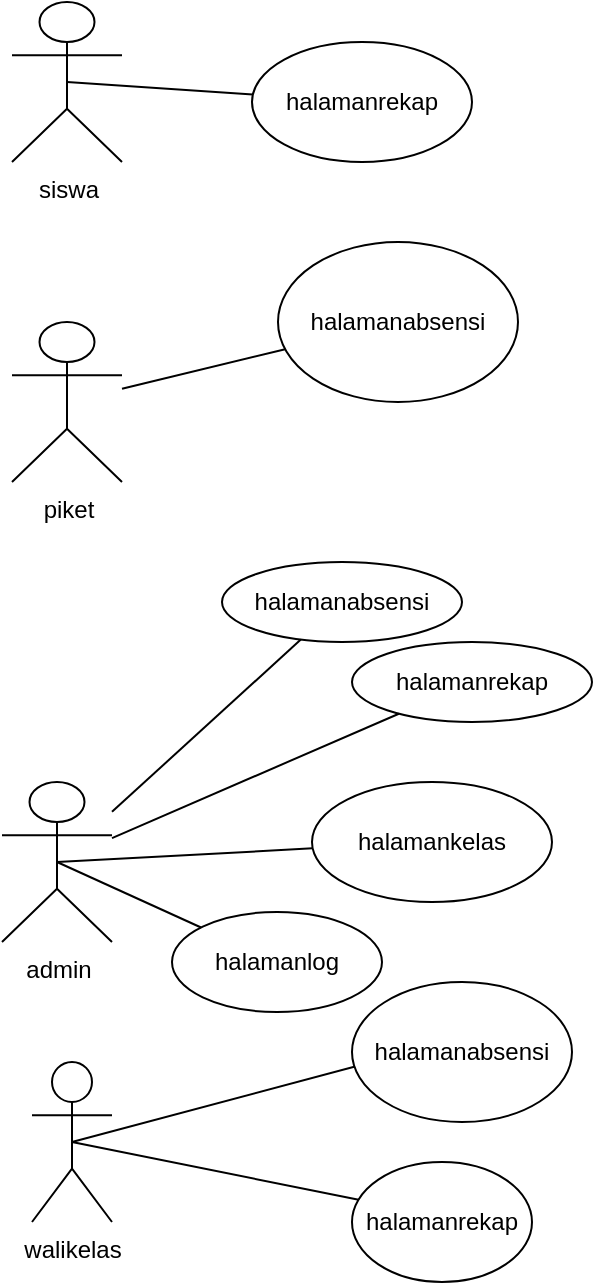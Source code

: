 <mxfile version="11.0.0" type="google"><diagram id="mX_FUYQxQI0RkbcpZilY" name="Page-1"><mxGraphModel dx="2300" dy="645" grid="1" gridSize="10" guides="1" tooltips="1" connect="1" arrows="1" fold="1" page="1" pageScale="1" pageWidth="850" pageHeight="1100" math="0" shadow="0"><root><mxCell id="0"/><mxCell id="1" parent="0"/><mxCell id="VLLEnivRFFXN3H0F2uU9-1" value="siswa" style="shape=umlActor;verticalLabelPosition=bottom;labelBackgroundColor=#ffffff;verticalAlign=top;html=1;outlineConnect=0;" vertex="1" parent="1"><mxGeometry x="-10" y="30" width="55" height="80" as="geometry"/></mxCell><mxCell id="VLLEnivRFFXN3H0F2uU9-2" value="piket" style="shape=umlActor;verticalLabelPosition=bottom;labelBackgroundColor=#ffffff;verticalAlign=top;html=1;outlineConnect=0;" vertex="1" parent="1"><mxGeometry x="-10" y="190" width="55" height="80" as="geometry"/></mxCell><mxCell id="VLLEnivRFFXN3H0F2uU9-5" value="admin" style="shape=umlActor;verticalLabelPosition=bottom;labelBackgroundColor=#ffffff;verticalAlign=top;html=1;outlineConnect=0;" vertex="1" parent="1"><mxGeometry x="-15" y="420" width="55" height="80" as="geometry"/></mxCell><mxCell id="VLLEnivRFFXN3H0F2uU9-9" value="walikelas" style="shape=umlActor;verticalLabelPosition=bottom;labelBackgroundColor=#ffffff;verticalAlign=top;html=1;outlineConnect=0;" vertex="1" parent="1"><mxGeometry y="560" width="40" height="80" as="geometry"/></mxCell><mxCell id="VLLEnivRFFXN3H0F2uU9-15" value="" style="endArrow=none;html=1;exitX=0.5;exitY=0.5;exitDx=0;exitDy=0;exitPerimeter=0;" edge="1" parent="1" source="VLLEnivRFFXN3H0F2uU9-9"><mxGeometry width="50" height="50" relative="1" as="geometry"><mxPoint x="110" y="620" as="sourcePoint"/><mxPoint x="170" y="560" as="targetPoint"/></mxGeometry></mxCell><mxCell id="VLLEnivRFFXN3H0F2uU9-16" value="halamanabsensi" style="ellipse;whiteSpace=wrap;html=1;" vertex="1" parent="1"><mxGeometry x="160" y="520" width="110" height="70" as="geometry"/></mxCell><mxCell id="VLLEnivRFFXN3H0F2uU9-17" value="" style="endArrow=none;html=1;entryX=0.044;entryY=0.317;entryDx=0;entryDy=0;entryPerimeter=0;exitX=0.5;exitY=0.5;exitDx=0;exitDy=0;exitPerimeter=0;" edge="1" parent="1" source="VLLEnivRFFXN3H0F2uU9-9" target="VLLEnivRFFXN3H0F2uU9-18"><mxGeometry width="50" height="50" relative="1" as="geometry"><mxPoint x="80" y="650" as="sourcePoint"/><mxPoint x="130" y="600" as="targetPoint"/></mxGeometry></mxCell><mxCell id="VLLEnivRFFXN3H0F2uU9-18" value="halamanrekap" style="ellipse;whiteSpace=wrap;html=1;" vertex="1" parent="1"><mxGeometry x="160" y="610" width="90" height="60" as="geometry"/></mxCell><mxCell id="VLLEnivRFFXN3H0F2uU9-19" value="halamankelas" style="ellipse;whiteSpace=wrap;html=1;" vertex="1" parent="1"><mxGeometry x="140" y="420" width="120" height="60" as="geometry"/></mxCell><mxCell id="VLLEnivRFFXN3H0F2uU9-20" value="" style="endArrow=none;html=1;exitX=0.5;exitY=0.5;exitDx=0;exitDy=0;exitPerimeter=0;" edge="1" parent="1" source="VLLEnivRFFXN3H0F2uU9-5" target="VLLEnivRFFXN3H0F2uU9-19"><mxGeometry width="50" height="50" relative="1" as="geometry"><mxPoint x="40" y="480" as="sourcePoint"/><mxPoint x="90" y="430" as="targetPoint"/></mxGeometry></mxCell><mxCell id="VLLEnivRFFXN3H0F2uU9-21" value="halamanlog" style="ellipse;whiteSpace=wrap;html=1;" vertex="1" parent="1"><mxGeometry x="70" y="485" width="105" height="50" as="geometry"/></mxCell><mxCell id="VLLEnivRFFXN3H0F2uU9-22" value="" style="endArrow=none;html=1;entryX=0.5;entryY=0.5;entryDx=0;entryDy=0;entryPerimeter=0;" edge="1" parent="1" source="VLLEnivRFFXN3H0F2uU9-21" target="VLLEnivRFFXN3H0F2uU9-5"><mxGeometry width="50" height="50" relative="1" as="geometry"><mxPoint x="-60" y="500" as="sourcePoint"/><mxPoint x="-10" y="450" as="targetPoint"/></mxGeometry></mxCell><mxCell id="VLLEnivRFFXN3H0F2uU9-23" value="halamanabsensi" style="ellipse;whiteSpace=wrap;html=1;" vertex="1" parent="1"><mxGeometry x="95" y="310" width="120" height="40" as="geometry"/></mxCell><mxCell id="VLLEnivRFFXN3H0F2uU9-24" value="halamanrekap" style="ellipse;whiteSpace=wrap;html=1;" vertex="1" parent="1"><mxGeometry x="160" y="350" width="120" height="40" as="geometry"/></mxCell><mxCell id="VLLEnivRFFXN3H0F2uU9-25" value="" style="endArrow=none;html=1;" edge="1" parent="1" source="VLLEnivRFFXN3H0F2uU9-5" target="VLLEnivRFFXN3H0F2uU9-23"><mxGeometry width="50" height="50" relative="1" as="geometry"><mxPoint y="400" as="sourcePoint"/><mxPoint x="50" y="350" as="targetPoint"/></mxGeometry></mxCell><mxCell id="VLLEnivRFFXN3H0F2uU9-26" value="" style="endArrow=none;html=1;" edge="1" parent="1" source="VLLEnivRFFXN3H0F2uU9-5" target="VLLEnivRFFXN3H0F2uU9-24"><mxGeometry width="50" height="50" relative="1" as="geometry"><mxPoint x="100" y="420" as="sourcePoint"/><mxPoint x="150" y="370" as="targetPoint"/></mxGeometry></mxCell><mxCell id="VLLEnivRFFXN3H0F2uU9-27" value="halamanabsensi" style="ellipse;whiteSpace=wrap;html=1;" vertex="1" parent="1"><mxGeometry x="123" y="150" width="120" height="80" as="geometry"/></mxCell><mxCell id="VLLEnivRFFXN3H0F2uU9-28" value="" style="endArrow=none;html=1;" edge="1" parent="1" source="VLLEnivRFFXN3H0F2uU9-2" target="VLLEnivRFFXN3H0F2uU9-27"><mxGeometry width="50" height="50" relative="1" as="geometry"><mxPoint x="60" y="250" as="sourcePoint"/><mxPoint x="110" y="200" as="targetPoint"/></mxGeometry></mxCell><mxCell id="VLLEnivRFFXN3H0F2uU9-29" value="halamanrekap" style="ellipse;whiteSpace=wrap;html=1;" vertex="1" parent="1"><mxGeometry x="110" y="50" width="110" height="60" as="geometry"/></mxCell><mxCell id="VLLEnivRFFXN3H0F2uU9-30" value="" style="endArrow=none;html=1;exitX=0.5;exitY=0.5;exitDx=0;exitDy=0;exitPerimeter=0;" edge="1" parent="1" source="VLLEnivRFFXN3H0F2uU9-1" target="VLLEnivRFFXN3H0F2uU9-29"><mxGeometry width="50" height="50" relative="1" as="geometry"><mxPoint x="60" y="110" as="sourcePoint"/><mxPoint x="110" y="60" as="targetPoint"/></mxGeometry></mxCell></root></mxGraphModel></diagram></mxfile>